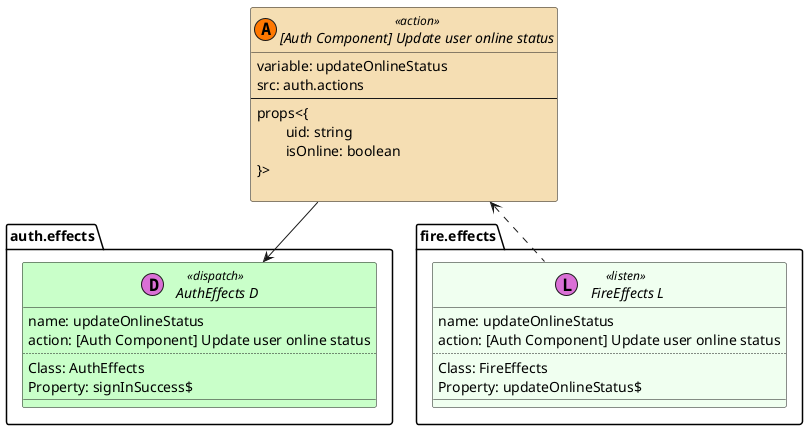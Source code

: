 @startuml [Auth Component] Update user online status

set namespaceSeparator ::
skinparam class {
    BackgroundColor<<listen>> HoneyDew
    BackgroundColor<<action>> Wheat
    BackgroundColor<<dispatch>> Technology
}

interface "[Auth Component] Update user online status" << (A,#FF7700) action >> {
            variable: updateOnlineStatus
            src: auth.actions
            --
            props<{
\tuid: string
\tisOnline: boolean
}>

        }

        
interface "auth.effects:: AuthEffects D" << (D,orchid) dispatch >> {
            name: updateOnlineStatus
            action: [Auth Component] Update user online status
            ..
            Class: AuthEffects
Property: signInSuccess$
            __
        }
        "[Auth Component] Update user online status" -down-> "auth.effects:: AuthEffects D"

interface "fire.effects:: FireEffects L" << (L,orchid) listen >> {
            name: updateOnlineStatus
            action: [Auth Component] Update user online status
            ..
            Class: FireEffects
Property: updateOnlineStatus$
            __
        }
        "[Auth Component] Update user online status" <.down. "fire.effects:: FireEffects L"
 

@enduml